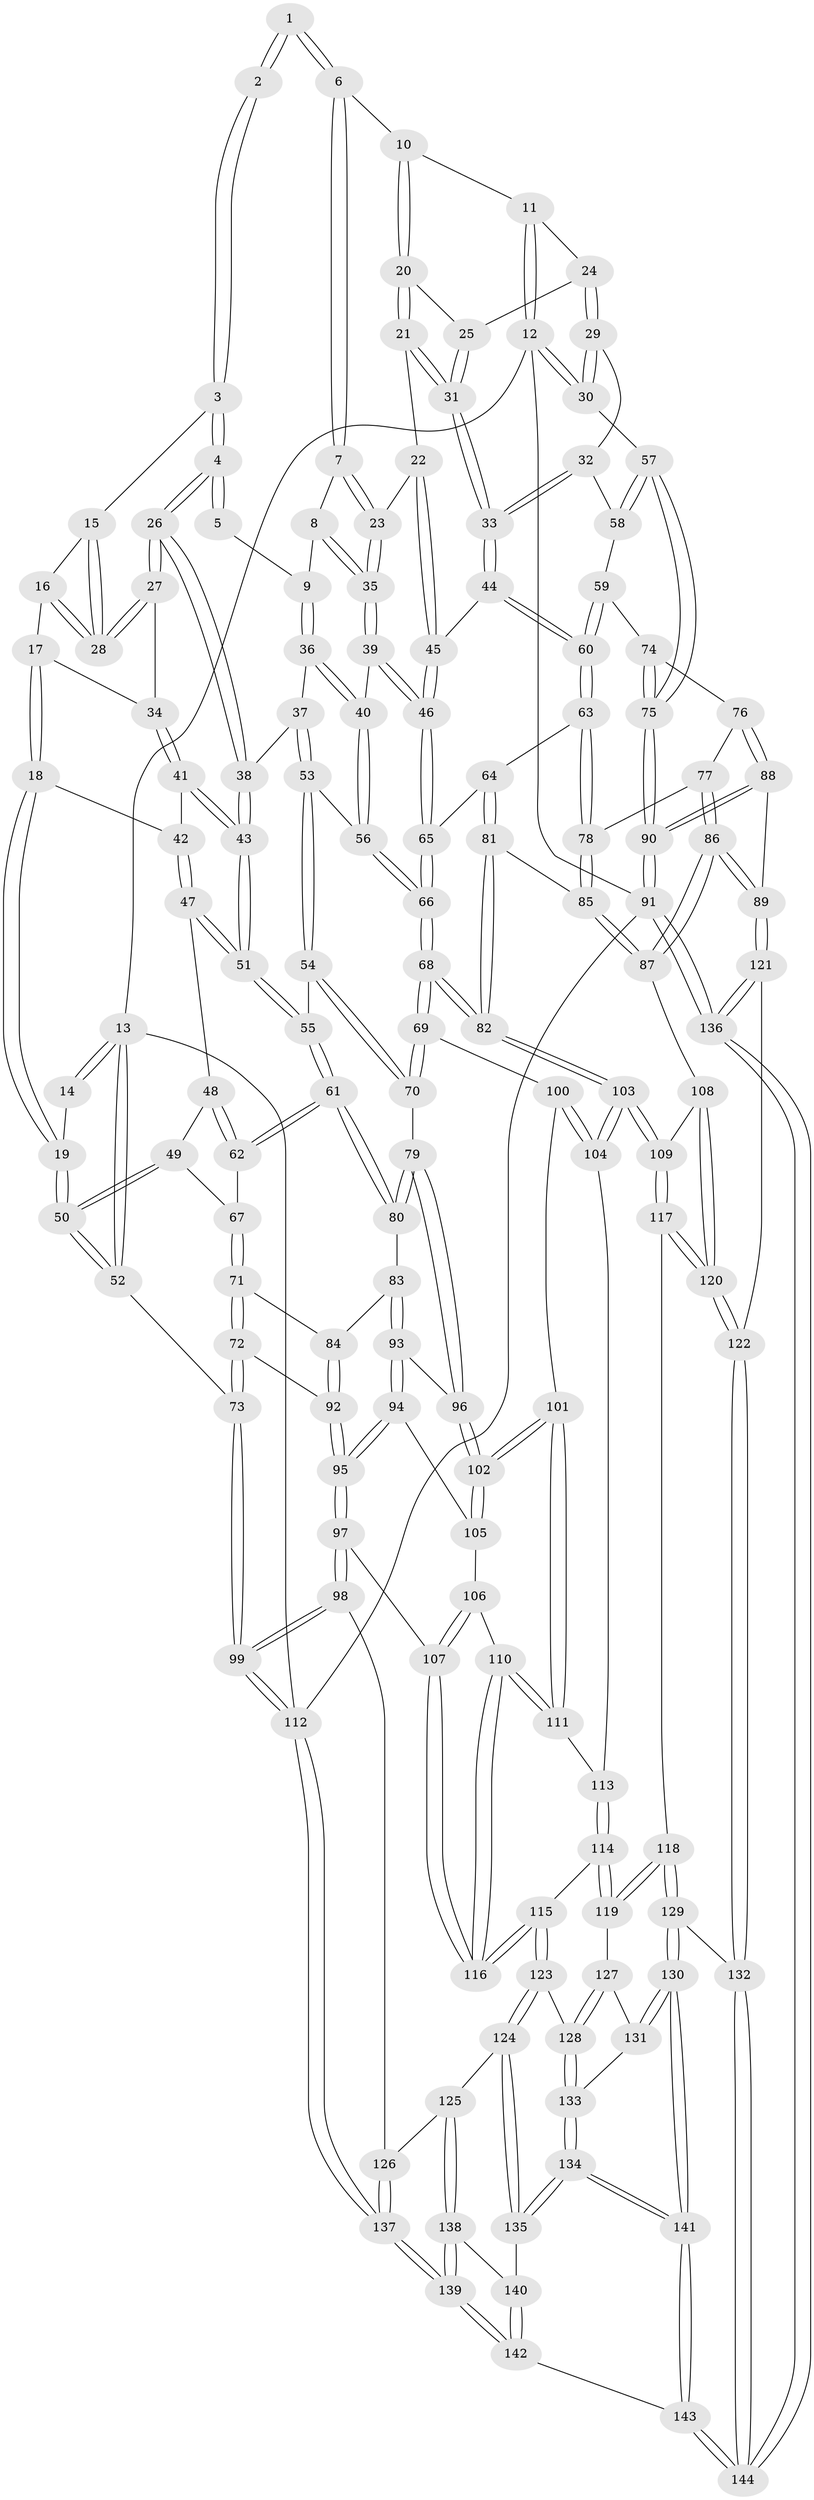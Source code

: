 // coarse degree distribution, {4: 0.41, 5: 0.39, 6: 0.08, 3: 0.11, 2: 0.01}
// Generated by graph-tools (version 1.1) at 2025/52/02/27/25 19:52:39]
// undirected, 144 vertices, 357 edges
graph export_dot {
graph [start="1"]
  node [color=gray90,style=filled];
  1 [pos="+0.585192927461846+0"];
  2 [pos="+0.2680678128999801+0"];
  3 [pos="+0.27651812554692756+0"];
  4 [pos="+0.3920643245475398+0.08998250670772394"];
  5 [pos="+0.5283440873014974+0"];
  6 [pos="+0.7241876145201867+0"];
  7 [pos="+0.6533696374642857+0.038466874297089414"];
  8 [pos="+0.6080959288802368+0.0888418518543166"];
  9 [pos="+0.5363930028014406+0.0850650623815932"];
  10 [pos="+0.7789302216567702+0"];
  11 [pos="+0.8688036507236632+0"];
  12 [pos="+1+0"];
  13 [pos="+0+0"];
  14 [pos="+0.12521733378630082+0"];
  15 [pos="+0.2371906944631545+0"];
  16 [pos="+0.18854271859624372+0.05975043658723768"];
  17 [pos="+0.17398779403279885+0.07786364283497087"];
  18 [pos="+0.13762323389535683+0.10766774617486863"];
  19 [pos="+0.0594967193399503+0.1296122871497878"];
  20 [pos="+0.7793351232135804+0.04467214574903439"];
  21 [pos="+0.7748998912111141+0.1059948440379399"];
  22 [pos="+0.7363822661654468+0.12372216676761472"];
  23 [pos="+0.7278585583154339+0.1252088196797257"];
  24 [pos="+0.886836127189337+0.04288916170574667"];
  25 [pos="+0.8618908524486144+0.07899405665161346"];
  26 [pos="+0.3953056234654429+0.11366974388379054"];
  27 [pos="+0.2741292436130827+0.11390858821545254"];
  28 [pos="+0.27266217527455777+0.11112073846274272"];
  29 [pos="+0.9286318575152734+0.10010404428697806"];
  30 [pos="+1+0"];
  31 [pos="+0.8319983622469147+0.13904832659594504"];
  32 [pos="+0.8921600712903069+0.19302514315245686"];
  33 [pos="+0.8713594980359605+0.19802297141837874"];
  34 [pos="+0.25701505657188606+0.12986583039538302"];
  35 [pos="+0.6478031332366856+0.2084680250850074"];
  36 [pos="+0.49339905015944774+0.12113386274175003"];
  37 [pos="+0.4139977489378606+0.14282355632837573"];
  38 [pos="+0.41321007033081064+0.14245368774936243"];
  39 [pos="+0.6440081089139685+0.22365944926689393"];
  40 [pos="+0.6246709910486841+0.22923600673116587"];
  41 [pos="+0.24484358220057192+0.14947031548185075"];
  42 [pos="+0.2260288226330056+0.1598445047231043"];
  43 [pos="+0.31943295396056504+0.22651875750769418"];
  44 [pos="+0.8472282943785555+0.23306397520432515"];
  45 [pos="+0.7788345275933821+0.22797784516858577"];
  46 [pos="+0.6771182299107972+0.2502284155788262"];
  47 [pos="+0.2058703312571294+0.22734101723672193"];
  48 [pos="+0.18437667349022793+0.23839022344200678"];
  49 [pos="+0.11272722693319215+0.24998172718474426"];
  50 [pos="+0+0.2199796582023377"];
  51 [pos="+0.3069497487900564+0.24768219017933013"];
  52 [pos="+0+0.28667218142906176"];
  53 [pos="+0.4748540122091694+0.2740239891023515"];
  54 [pos="+0.4444614581388416+0.33794259328905374"];
  55 [pos="+0.3137914443417037+0.3185181417464807"];
  56 [pos="+0.574697684123642+0.2658980585966951"];
  57 [pos="+1+0.16727360513676112"];
  58 [pos="+0.907730716256577+0.1962643164931041"];
  59 [pos="+0.9862314184384623+0.3285470414154036"];
  60 [pos="+0.8479324011159111+0.34609547106195293"];
  61 [pos="+0.27429465509605244+0.3628020686460383"];
  62 [pos="+0.2713638737830838+0.361655324212109"];
  63 [pos="+0.8411275381272486+0.3573546726327087"];
  64 [pos="+0.797340587045318+0.35858213878112144"];
  65 [pos="+0.7040400568742762+0.32678899937511274"];
  66 [pos="+0.6032305549686077+0.46639782174311034"];
  67 [pos="+0.19143512875168053+0.35084309771645483"];
  68 [pos="+0.5961378143491902+0.488897968242642"];
  69 [pos="+0.4922687752821303+0.47025987790298857"];
  70 [pos="+0.47509183064219324+0.456794023623263"];
  71 [pos="+0.1416074976673871+0.4016101976341742"];
  72 [pos="+0.03815470027618399+0.43001621214030555"];
  73 [pos="+0+0.35055406047574306"];
  74 [pos="+1+0.3327232880490719"];
  75 [pos="+1+0.3411671575570846"];
  76 [pos="+0.9263338916003039+0.43299022542546584"];
  77 [pos="+0.8570711652644659+0.38272812585206745"];
  78 [pos="+0.8451245462051086+0.37178420089006897"];
  79 [pos="+0.42651813381987536+0.4622861520964283"];
  80 [pos="+0.2801461633207065+0.44852402922896595"];
  81 [pos="+0.6676714768102009+0.514584527088406"];
  82 [pos="+0.619129762804598+0.5145249761171923"];
  83 [pos="+0.27202297598422714+0.458988974061284"];
  84 [pos="+0.2313885361978112+0.4504887793676277"];
  85 [pos="+0.7925613570617397+0.5438790026376006"];
  86 [pos="+0.9320897403147557+0.6478108288625185"];
  87 [pos="+0.892969273088518+0.6350911999579945"];
  88 [pos="+1+0.6608301561653785"];
  89 [pos="+0.9975495197606383+0.6729184026040278"];
  90 [pos="+1+0.6650266457183823"];
  91 [pos="+1+1"];
  92 [pos="+0.09114870007630349+0.4779214644665383"];
  93 [pos="+0.25610438782465433+0.5249551705615513"];
  94 [pos="+0.2194024201893078+0.5591414153536794"];
  95 [pos="+0.16599293717116517+0.5846006228641082"];
  96 [pos="+0.33274061538000854+0.5728585698361173"];
  97 [pos="+0.11602733965177063+0.6928520728066144"];
  98 [pos="+0.07932278146346683+0.7159908104543825"];
  99 [pos="+0+0.729125667373696"];
  100 [pos="+0.4749111980682017+0.5039776253061871"];
  101 [pos="+0.37111463182861437+0.6251220322071688"];
  102 [pos="+0.3681079243693042+0.6222611152611484"];
  103 [pos="+0.6072047401544707+0.640741714952333"];
  104 [pos="+0.46678535388221987+0.6617789734635954"];
  105 [pos="+0.27134170401077834+0.6238712380892193"];
  106 [pos="+0.273308017469828+0.6378036467451359"];
  107 [pos="+0.22738916922458155+0.7187477822580524"];
  108 [pos="+0.7517841011907499+0.6928453605867377"];
  109 [pos="+0.6098223532919737+0.6481300893232483"];
  110 [pos="+0.33931002570442675+0.6870689471213527"];
  111 [pos="+0.3744101760100225+0.6403361531879853"];
  112 [pos="+0+1"];
  113 [pos="+0.45045063995857837+0.6720213485676587"];
  114 [pos="+0.45874102296570884+0.7638743323830849"];
  115 [pos="+0.3211405789968146+0.7861702396131773"];
  116 [pos="+0.30718863380060774+0.7549022447025483"];
  117 [pos="+0.5928086650386335+0.7807346861491459"];
  118 [pos="+0.5288859438612549+0.8111856346791424"];
  119 [pos="+0.5216304829488189+0.8106196330753692"];
  120 [pos="+0.7018540879316769+0.8440982459384596"];
  121 [pos="+0.8234192954890905+0.872195065488556"];
  122 [pos="+0.7417425966875854+0.8965769998353901"];
  123 [pos="+0.31772846505050795+0.8081641575716667"];
  124 [pos="+0.2457671935577571+0.872380771391066"];
  125 [pos="+0.21715715643825562+0.8795203329226106"];
  126 [pos="+0.16657611240725734+0.8706924088276029"];
  127 [pos="+0.5015691611872269+0.8285895139104729"];
  128 [pos="+0.36526268533717754+0.8666527209724576"];
  129 [pos="+0.5414006074062337+0.8811785114245257"];
  130 [pos="+0.4392706011227363+1"];
  131 [pos="+0.4683894581981581+0.8808429654796152"];
  132 [pos="+0.6871565684003924+1"];
  133 [pos="+0.376952958977125+0.9016036459010566"];
  134 [pos="+0.37787586728351247+0.9249098242033641"];
  135 [pos="+0.2810404409438781+0.9237322565878154"];
  136 [pos="+1+1"];
  137 [pos="+0+1"];
  138 [pos="+0.22250202141713477+0.9631585718363126"];
  139 [pos="+0.23190511465877606+1"];
  140 [pos="+0.28587352564417284+0.9447880309697427"];
  141 [pos="+0.4343238141756019+1"];
  142 [pos="+0.35605695751522926+1"];
  143 [pos="+0.4343698016163945+1"];
  144 [pos="+0.654642258116409+1"];
  1 -- 2;
  1 -- 2;
  1 -- 6;
  1 -- 6;
  2 -- 3;
  2 -- 3;
  3 -- 4;
  3 -- 4;
  3 -- 15;
  4 -- 5;
  4 -- 5;
  4 -- 26;
  4 -- 26;
  5 -- 9;
  6 -- 7;
  6 -- 7;
  6 -- 10;
  7 -- 8;
  7 -- 23;
  7 -- 23;
  8 -- 9;
  8 -- 35;
  8 -- 35;
  9 -- 36;
  9 -- 36;
  10 -- 11;
  10 -- 20;
  10 -- 20;
  11 -- 12;
  11 -- 12;
  11 -- 24;
  12 -- 13;
  12 -- 30;
  12 -- 30;
  12 -- 91;
  13 -- 14;
  13 -- 14;
  13 -- 52;
  13 -- 52;
  13 -- 112;
  14 -- 19;
  15 -- 16;
  15 -- 28;
  15 -- 28;
  16 -- 17;
  16 -- 28;
  16 -- 28;
  17 -- 18;
  17 -- 18;
  17 -- 34;
  18 -- 19;
  18 -- 19;
  18 -- 42;
  19 -- 50;
  19 -- 50;
  20 -- 21;
  20 -- 21;
  20 -- 25;
  21 -- 22;
  21 -- 31;
  21 -- 31;
  22 -- 23;
  22 -- 45;
  22 -- 45;
  23 -- 35;
  23 -- 35;
  24 -- 25;
  24 -- 29;
  24 -- 29;
  25 -- 31;
  25 -- 31;
  26 -- 27;
  26 -- 27;
  26 -- 38;
  26 -- 38;
  27 -- 28;
  27 -- 28;
  27 -- 34;
  29 -- 30;
  29 -- 30;
  29 -- 32;
  30 -- 57;
  31 -- 33;
  31 -- 33;
  32 -- 33;
  32 -- 33;
  32 -- 58;
  33 -- 44;
  33 -- 44;
  34 -- 41;
  34 -- 41;
  35 -- 39;
  35 -- 39;
  36 -- 37;
  36 -- 40;
  36 -- 40;
  37 -- 38;
  37 -- 53;
  37 -- 53;
  38 -- 43;
  38 -- 43;
  39 -- 40;
  39 -- 46;
  39 -- 46;
  40 -- 56;
  40 -- 56;
  41 -- 42;
  41 -- 43;
  41 -- 43;
  42 -- 47;
  42 -- 47;
  43 -- 51;
  43 -- 51;
  44 -- 45;
  44 -- 60;
  44 -- 60;
  45 -- 46;
  45 -- 46;
  46 -- 65;
  46 -- 65;
  47 -- 48;
  47 -- 51;
  47 -- 51;
  48 -- 49;
  48 -- 62;
  48 -- 62;
  49 -- 50;
  49 -- 50;
  49 -- 67;
  50 -- 52;
  50 -- 52;
  51 -- 55;
  51 -- 55;
  52 -- 73;
  53 -- 54;
  53 -- 54;
  53 -- 56;
  54 -- 55;
  54 -- 70;
  54 -- 70;
  55 -- 61;
  55 -- 61;
  56 -- 66;
  56 -- 66;
  57 -- 58;
  57 -- 58;
  57 -- 75;
  57 -- 75;
  58 -- 59;
  59 -- 60;
  59 -- 60;
  59 -- 74;
  60 -- 63;
  60 -- 63;
  61 -- 62;
  61 -- 62;
  61 -- 80;
  61 -- 80;
  62 -- 67;
  63 -- 64;
  63 -- 78;
  63 -- 78;
  64 -- 65;
  64 -- 81;
  64 -- 81;
  65 -- 66;
  65 -- 66;
  66 -- 68;
  66 -- 68;
  67 -- 71;
  67 -- 71;
  68 -- 69;
  68 -- 69;
  68 -- 82;
  68 -- 82;
  69 -- 70;
  69 -- 70;
  69 -- 100;
  70 -- 79;
  71 -- 72;
  71 -- 72;
  71 -- 84;
  72 -- 73;
  72 -- 73;
  72 -- 92;
  73 -- 99;
  73 -- 99;
  74 -- 75;
  74 -- 75;
  74 -- 76;
  75 -- 90;
  75 -- 90;
  76 -- 77;
  76 -- 88;
  76 -- 88;
  77 -- 78;
  77 -- 86;
  77 -- 86;
  78 -- 85;
  78 -- 85;
  79 -- 80;
  79 -- 80;
  79 -- 96;
  79 -- 96;
  80 -- 83;
  81 -- 82;
  81 -- 82;
  81 -- 85;
  82 -- 103;
  82 -- 103;
  83 -- 84;
  83 -- 93;
  83 -- 93;
  84 -- 92;
  84 -- 92;
  85 -- 87;
  85 -- 87;
  86 -- 87;
  86 -- 87;
  86 -- 89;
  86 -- 89;
  87 -- 108;
  88 -- 89;
  88 -- 90;
  88 -- 90;
  89 -- 121;
  89 -- 121;
  90 -- 91;
  90 -- 91;
  91 -- 136;
  91 -- 136;
  91 -- 112;
  92 -- 95;
  92 -- 95;
  93 -- 94;
  93 -- 94;
  93 -- 96;
  94 -- 95;
  94 -- 95;
  94 -- 105;
  95 -- 97;
  95 -- 97;
  96 -- 102;
  96 -- 102;
  97 -- 98;
  97 -- 98;
  97 -- 107;
  98 -- 99;
  98 -- 99;
  98 -- 126;
  99 -- 112;
  99 -- 112;
  100 -- 101;
  100 -- 104;
  100 -- 104;
  101 -- 102;
  101 -- 102;
  101 -- 111;
  101 -- 111;
  102 -- 105;
  102 -- 105;
  103 -- 104;
  103 -- 104;
  103 -- 109;
  103 -- 109;
  104 -- 113;
  105 -- 106;
  106 -- 107;
  106 -- 107;
  106 -- 110;
  107 -- 116;
  107 -- 116;
  108 -- 109;
  108 -- 120;
  108 -- 120;
  109 -- 117;
  109 -- 117;
  110 -- 111;
  110 -- 111;
  110 -- 116;
  110 -- 116;
  111 -- 113;
  112 -- 137;
  112 -- 137;
  113 -- 114;
  113 -- 114;
  114 -- 115;
  114 -- 119;
  114 -- 119;
  115 -- 116;
  115 -- 116;
  115 -- 123;
  115 -- 123;
  117 -- 118;
  117 -- 120;
  117 -- 120;
  118 -- 119;
  118 -- 119;
  118 -- 129;
  118 -- 129;
  119 -- 127;
  120 -- 122;
  120 -- 122;
  121 -- 122;
  121 -- 136;
  121 -- 136;
  122 -- 132;
  122 -- 132;
  123 -- 124;
  123 -- 124;
  123 -- 128;
  124 -- 125;
  124 -- 135;
  124 -- 135;
  125 -- 126;
  125 -- 138;
  125 -- 138;
  126 -- 137;
  126 -- 137;
  127 -- 128;
  127 -- 128;
  127 -- 131;
  128 -- 133;
  128 -- 133;
  129 -- 130;
  129 -- 130;
  129 -- 132;
  130 -- 131;
  130 -- 131;
  130 -- 141;
  130 -- 141;
  131 -- 133;
  132 -- 144;
  132 -- 144;
  133 -- 134;
  133 -- 134;
  134 -- 135;
  134 -- 135;
  134 -- 141;
  134 -- 141;
  135 -- 140;
  136 -- 144;
  136 -- 144;
  137 -- 139;
  137 -- 139;
  138 -- 139;
  138 -- 139;
  138 -- 140;
  139 -- 142;
  139 -- 142;
  140 -- 142;
  140 -- 142;
  141 -- 143;
  141 -- 143;
  142 -- 143;
  143 -- 144;
  143 -- 144;
}
